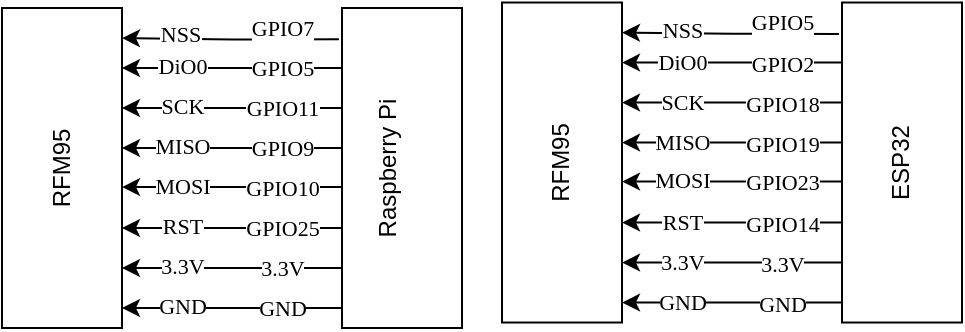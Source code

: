 <mxfile version="23.1.6" type="device">
  <diagram name="Page-1" id="qiPII4SBewuVauAu6fJj">
    <mxGraphModel dx="683" dy="372" grid="1" gridSize="10" guides="1" tooltips="1" connect="1" arrows="1" fold="1" page="1" pageScale="1" pageWidth="850" pageHeight="1100" math="0" shadow="0">
      <root>
        <mxCell id="0" />
        <mxCell id="1" parent="0" />
        <mxCell id="qSPw2UyZcMkLUlJE4IPs-8" style="edgeStyle=orthogonalEdgeStyle;rounded=0;orthogonalLoop=1;jettySize=auto;html=1;exitX=0.902;exitY=-0.026;exitDx=0;exitDy=0;exitPerimeter=0;" edge="1" parent="1" source="qSPw2UyZcMkLUlJE4IPs-20">
          <mxGeometry relative="1" as="geometry">
            <mxPoint x="306.16" y="165.88" as="sourcePoint" />
            <mxPoint x="130" y="165" as="targetPoint" />
          </mxGeometry>
        </mxCell>
        <mxCell id="qSPw2UyZcMkLUlJE4IPs-9" value="GPIO7" style="edgeLabel;html=1;align=center;verticalAlign=middle;resizable=0;points=[];fontFamily=Times New Roman;" vertex="1" connectable="0" parent="qSPw2UyZcMkLUlJE4IPs-8">
          <mxGeometry x="-0.586" y="1" relative="1" as="geometry">
            <mxPoint x="-6" y="-7" as="offset" />
          </mxGeometry>
        </mxCell>
        <mxCell id="qSPw2UyZcMkLUlJE4IPs-10" value="NSS" style="edgeLabel;html=1;align=center;verticalAlign=middle;resizable=0;points=[];fontFamily=Times New Roman;" vertex="1" connectable="0" parent="qSPw2UyZcMkLUlJE4IPs-8">
          <mxGeometry x="0.699" y="-2" relative="1" as="geometry">
            <mxPoint x="13" as="offset" />
          </mxGeometry>
        </mxCell>
        <mxCell id="qSPw2UyZcMkLUlJE4IPs-11" style="edgeStyle=orthogonalEdgeStyle;rounded=0;orthogonalLoop=1;jettySize=auto;html=1;exitX=0.75;exitY=0;exitDx=0;exitDy=0;entryX=0.75;entryY=1;entryDx=0;entryDy=0;" edge="1" parent="1">
          <mxGeometry relative="1" as="geometry">
            <mxPoint x="240" y="180" as="sourcePoint" />
            <mxPoint x="130" y="180" as="targetPoint" />
          </mxGeometry>
        </mxCell>
        <mxCell id="qSPw2UyZcMkLUlJE4IPs-12" value="DiO0" style="edgeLabel;html=1;align=center;verticalAlign=middle;resizable=0;points=[];fontFamily=Times New Roman;" vertex="1" connectable="0" parent="qSPw2UyZcMkLUlJE4IPs-11">
          <mxGeometry x="0.69" y="-1" relative="1" as="geometry">
            <mxPoint x="13" as="offset" />
          </mxGeometry>
        </mxCell>
        <mxCell id="qSPw2UyZcMkLUlJE4IPs-13" value="GPIO5" style="edgeLabel;html=1;align=center;verticalAlign=middle;resizable=0;points=[];fontFamily=Times New Roman;" vertex="1" connectable="0" parent="qSPw2UyZcMkLUlJE4IPs-11">
          <mxGeometry x="-0.758" relative="1" as="geometry">
            <mxPoint x="-17" as="offset" />
          </mxGeometry>
        </mxCell>
        <mxCell id="qSPw2UyZcMkLUlJE4IPs-20" value="&#xa;Raspberry Pi&#xa;&#xa;" style="rounded=0;whiteSpace=wrap;html=1;rotation=-90;" vertex="1" parent="1">
          <mxGeometry x="190" y="200" width="160" height="60" as="geometry" />
        </mxCell>
        <mxCell id="qSPw2UyZcMkLUlJE4IPs-23" value="RFM95" style="rounded=0;whiteSpace=wrap;html=1;rotation=-90;" vertex="1" parent="1">
          <mxGeometry x="20" y="200" width="160" height="60" as="geometry" />
        </mxCell>
        <mxCell id="qSPw2UyZcMkLUlJE4IPs-25" style="edgeStyle=orthogonalEdgeStyle;rounded=0;orthogonalLoop=1;jettySize=auto;html=1;exitX=0.75;exitY=0;exitDx=0;exitDy=0;entryX=0.75;entryY=1;entryDx=0;entryDy=0;" edge="1" parent="1">
          <mxGeometry relative="1" as="geometry">
            <mxPoint x="240" y="200" as="sourcePoint" />
            <mxPoint x="130" y="200" as="targetPoint" />
          </mxGeometry>
        </mxCell>
        <mxCell id="qSPw2UyZcMkLUlJE4IPs-26" value="SCK" style="edgeLabel;html=1;align=center;verticalAlign=middle;resizable=0;points=[];fontFamily=Times New Roman;" vertex="1" connectable="0" parent="qSPw2UyZcMkLUlJE4IPs-25">
          <mxGeometry x="0.69" y="-1" relative="1" as="geometry">
            <mxPoint x="13" as="offset" />
          </mxGeometry>
        </mxCell>
        <mxCell id="qSPw2UyZcMkLUlJE4IPs-27" value="GPIO11" style="edgeLabel;html=1;align=center;verticalAlign=middle;resizable=0;points=[];fontFamily=Times New Roman;" vertex="1" connectable="0" parent="qSPw2UyZcMkLUlJE4IPs-25">
          <mxGeometry x="-0.758" relative="1" as="geometry">
            <mxPoint x="-17" as="offset" />
          </mxGeometry>
        </mxCell>
        <mxCell id="qSPw2UyZcMkLUlJE4IPs-28" style="edgeStyle=orthogonalEdgeStyle;rounded=0;orthogonalLoop=1;jettySize=auto;html=1;exitX=0.75;exitY=0;exitDx=0;exitDy=0;entryX=0.75;entryY=1;entryDx=0;entryDy=0;" edge="1" parent="1">
          <mxGeometry relative="1" as="geometry">
            <mxPoint x="240" y="220" as="sourcePoint" />
            <mxPoint x="130" y="220" as="targetPoint" />
          </mxGeometry>
        </mxCell>
        <mxCell id="qSPw2UyZcMkLUlJE4IPs-29" value="MISO" style="edgeLabel;html=1;align=center;verticalAlign=middle;resizable=0;points=[];fontFamily=Times New Roman;" vertex="1" connectable="0" parent="qSPw2UyZcMkLUlJE4IPs-28">
          <mxGeometry x="0.69" y="-1" relative="1" as="geometry">
            <mxPoint x="13" as="offset" />
          </mxGeometry>
        </mxCell>
        <mxCell id="qSPw2UyZcMkLUlJE4IPs-30" value="GPIO9" style="edgeLabel;html=1;align=center;verticalAlign=middle;resizable=0;points=[];fontFamily=Times New Roman;" vertex="1" connectable="0" parent="qSPw2UyZcMkLUlJE4IPs-28">
          <mxGeometry x="-0.758" relative="1" as="geometry">
            <mxPoint x="-17" as="offset" />
          </mxGeometry>
        </mxCell>
        <mxCell id="qSPw2UyZcMkLUlJE4IPs-31" style="edgeStyle=orthogonalEdgeStyle;rounded=0;orthogonalLoop=1;jettySize=auto;html=1;exitX=0.75;exitY=0;exitDx=0;exitDy=0;entryX=0.75;entryY=1;entryDx=0;entryDy=0;" edge="1" parent="1">
          <mxGeometry relative="1" as="geometry">
            <mxPoint x="240" y="239.52" as="sourcePoint" />
            <mxPoint x="130" y="239.52" as="targetPoint" />
          </mxGeometry>
        </mxCell>
        <mxCell id="qSPw2UyZcMkLUlJE4IPs-32" value="MOSI" style="edgeLabel;html=1;align=center;verticalAlign=middle;resizable=0;points=[];fontFamily=Times New Roman;" vertex="1" connectable="0" parent="qSPw2UyZcMkLUlJE4IPs-31">
          <mxGeometry x="0.69" y="-1" relative="1" as="geometry">
            <mxPoint x="13" as="offset" />
          </mxGeometry>
        </mxCell>
        <mxCell id="qSPw2UyZcMkLUlJE4IPs-33" value="GPIO10" style="edgeLabel;html=1;align=center;verticalAlign=middle;resizable=0;points=[];fontFamily=Times New Roman;" vertex="1" connectable="0" parent="qSPw2UyZcMkLUlJE4IPs-31">
          <mxGeometry x="-0.758" relative="1" as="geometry">
            <mxPoint x="-17" as="offset" />
          </mxGeometry>
        </mxCell>
        <mxCell id="qSPw2UyZcMkLUlJE4IPs-34" style="edgeStyle=orthogonalEdgeStyle;rounded=0;orthogonalLoop=1;jettySize=auto;html=1;exitX=0.75;exitY=0;exitDx=0;exitDy=0;entryX=0.75;entryY=1;entryDx=0;entryDy=0;" edge="1" parent="1">
          <mxGeometry relative="1" as="geometry">
            <mxPoint x="240" y="260" as="sourcePoint" />
            <mxPoint x="130" y="260" as="targetPoint" />
          </mxGeometry>
        </mxCell>
        <mxCell id="qSPw2UyZcMkLUlJE4IPs-35" value="RST" style="edgeLabel;html=1;align=center;verticalAlign=middle;resizable=0;points=[];fontFamily=Times New Roman;" vertex="1" connectable="0" parent="qSPw2UyZcMkLUlJE4IPs-34">
          <mxGeometry x="0.69" y="-1" relative="1" as="geometry">
            <mxPoint x="13" as="offset" />
          </mxGeometry>
        </mxCell>
        <mxCell id="qSPw2UyZcMkLUlJE4IPs-36" value="GPIO25" style="edgeLabel;html=1;align=center;verticalAlign=middle;resizable=0;points=[];fontFamily=Times New Roman;" vertex="1" connectable="0" parent="qSPw2UyZcMkLUlJE4IPs-34">
          <mxGeometry x="-0.758" relative="1" as="geometry">
            <mxPoint x="-17" as="offset" />
          </mxGeometry>
        </mxCell>
        <mxCell id="qSPw2UyZcMkLUlJE4IPs-37" style="edgeStyle=orthogonalEdgeStyle;rounded=0;orthogonalLoop=1;jettySize=auto;html=1;exitX=0.75;exitY=0;exitDx=0;exitDy=0;entryX=0.75;entryY=1;entryDx=0;entryDy=0;" edge="1" parent="1">
          <mxGeometry relative="1" as="geometry">
            <mxPoint x="240" y="280" as="sourcePoint" />
            <mxPoint x="130" y="280" as="targetPoint" />
          </mxGeometry>
        </mxCell>
        <mxCell id="qSPw2UyZcMkLUlJE4IPs-38" value="3.3V" style="edgeLabel;html=1;align=center;verticalAlign=middle;resizable=0;points=[];fontFamily=Times New Roman;" vertex="1" connectable="0" parent="qSPw2UyZcMkLUlJE4IPs-37">
          <mxGeometry x="0.69" y="-1" relative="1" as="geometry">
            <mxPoint x="13" as="offset" />
          </mxGeometry>
        </mxCell>
        <mxCell id="qSPw2UyZcMkLUlJE4IPs-39" value="3.3V" style="edgeLabel;html=1;align=center;verticalAlign=middle;resizable=0;points=[];fontFamily=Times New Roman;" vertex="1" connectable="0" parent="qSPw2UyZcMkLUlJE4IPs-37">
          <mxGeometry x="-0.758" relative="1" as="geometry">
            <mxPoint x="-17" as="offset" />
          </mxGeometry>
        </mxCell>
        <mxCell id="qSPw2UyZcMkLUlJE4IPs-40" style="edgeStyle=orthogonalEdgeStyle;rounded=0;orthogonalLoop=1;jettySize=auto;html=1;exitX=0.75;exitY=0;exitDx=0;exitDy=0;entryX=0.75;entryY=1;entryDx=0;entryDy=0;" edge="1" parent="1">
          <mxGeometry relative="1" as="geometry">
            <mxPoint x="240" y="300" as="sourcePoint" />
            <mxPoint x="130" y="300" as="targetPoint" />
          </mxGeometry>
        </mxCell>
        <mxCell id="qSPw2UyZcMkLUlJE4IPs-41" value="GND" style="edgeLabel;html=1;align=center;verticalAlign=middle;resizable=0;points=[];fontFamily=Times New Roman;" vertex="1" connectable="0" parent="qSPw2UyZcMkLUlJE4IPs-40">
          <mxGeometry x="0.69" y="-1" relative="1" as="geometry">
            <mxPoint x="13" as="offset" />
          </mxGeometry>
        </mxCell>
        <mxCell id="qSPw2UyZcMkLUlJE4IPs-42" value="GND" style="edgeLabel;html=1;align=center;verticalAlign=middle;resizable=0;points=[];fontFamily=Times New Roman;" vertex="1" connectable="0" parent="qSPw2UyZcMkLUlJE4IPs-40">
          <mxGeometry x="-0.758" relative="1" as="geometry">
            <mxPoint x="-17" as="offset" />
          </mxGeometry>
        </mxCell>
        <mxCell id="qSPw2UyZcMkLUlJE4IPs-87" style="edgeStyle=orthogonalEdgeStyle;rounded=0;orthogonalLoop=1;jettySize=auto;html=1;exitX=0.902;exitY=-0.026;exitDx=0;exitDy=0;exitPerimeter=0;" edge="1" parent="1" source="qSPw2UyZcMkLUlJE4IPs-93">
          <mxGeometry relative="1" as="geometry">
            <mxPoint x="556.16" y="163.14" as="sourcePoint" />
            <mxPoint x="380" y="162.26" as="targetPoint" />
          </mxGeometry>
        </mxCell>
        <mxCell id="qSPw2UyZcMkLUlJE4IPs-88" value="GPIO5" style="edgeLabel;html=1;align=center;verticalAlign=middle;resizable=0;points=[];fontFamily=Times New Roman;" vertex="1" connectable="0" parent="qSPw2UyZcMkLUlJE4IPs-87">
          <mxGeometry x="-0.586" y="1" relative="1" as="geometry">
            <mxPoint x="-6" y="-7" as="offset" />
          </mxGeometry>
        </mxCell>
        <mxCell id="qSPw2UyZcMkLUlJE4IPs-89" value="NSS" style="edgeLabel;html=1;align=center;verticalAlign=middle;resizable=0;points=[];fontFamily=Times New Roman;" vertex="1" connectable="0" parent="qSPw2UyZcMkLUlJE4IPs-87">
          <mxGeometry x="0.699" y="-2" relative="1" as="geometry">
            <mxPoint x="13" as="offset" />
          </mxGeometry>
        </mxCell>
        <mxCell id="qSPw2UyZcMkLUlJE4IPs-90" style="edgeStyle=orthogonalEdgeStyle;rounded=0;orthogonalLoop=1;jettySize=auto;html=1;exitX=0.75;exitY=0;exitDx=0;exitDy=0;entryX=0.75;entryY=1;entryDx=0;entryDy=0;" edge="1" parent="1">
          <mxGeometry relative="1" as="geometry">
            <mxPoint x="490" y="177.26" as="sourcePoint" />
            <mxPoint x="380" y="177.26" as="targetPoint" />
          </mxGeometry>
        </mxCell>
        <mxCell id="qSPw2UyZcMkLUlJE4IPs-91" value="DiO0" style="edgeLabel;html=1;align=center;verticalAlign=middle;resizable=0;points=[];fontFamily=Times New Roman;" vertex="1" connectable="0" parent="qSPw2UyZcMkLUlJE4IPs-90">
          <mxGeometry x="0.69" y="-1" relative="1" as="geometry">
            <mxPoint x="13" as="offset" />
          </mxGeometry>
        </mxCell>
        <mxCell id="qSPw2UyZcMkLUlJE4IPs-92" value="GPIO2" style="edgeLabel;html=1;align=center;verticalAlign=middle;resizable=0;points=[];fontFamily=Times New Roman;" vertex="1" connectable="0" parent="qSPw2UyZcMkLUlJE4IPs-90">
          <mxGeometry x="-0.758" relative="1" as="geometry">
            <mxPoint x="-17" as="offset" />
          </mxGeometry>
        </mxCell>
        <mxCell id="qSPw2UyZcMkLUlJE4IPs-93" value="ESP32" style="rounded=0;whiteSpace=wrap;html=1;rotation=-90;" vertex="1" parent="1">
          <mxGeometry x="440" y="197.26" width="160" height="60" as="geometry" />
        </mxCell>
        <mxCell id="qSPw2UyZcMkLUlJE4IPs-94" value="RFM95" style="rounded=0;whiteSpace=wrap;html=1;rotation=-90;" vertex="1" parent="1">
          <mxGeometry x="270" y="197.26" width="160" height="60" as="geometry" />
        </mxCell>
        <mxCell id="qSPw2UyZcMkLUlJE4IPs-95" style="edgeStyle=orthogonalEdgeStyle;rounded=0;orthogonalLoop=1;jettySize=auto;html=1;exitX=0.75;exitY=0;exitDx=0;exitDy=0;entryX=0.75;entryY=1;entryDx=0;entryDy=0;" edge="1" parent="1">
          <mxGeometry relative="1" as="geometry">
            <mxPoint x="490" y="197.26" as="sourcePoint" />
            <mxPoint x="380" y="197.26" as="targetPoint" />
          </mxGeometry>
        </mxCell>
        <mxCell id="qSPw2UyZcMkLUlJE4IPs-96" value="SCK" style="edgeLabel;html=1;align=center;verticalAlign=middle;resizable=0;points=[];fontFamily=Times New Roman;" vertex="1" connectable="0" parent="qSPw2UyZcMkLUlJE4IPs-95">
          <mxGeometry x="0.69" y="-1" relative="1" as="geometry">
            <mxPoint x="13" as="offset" />
          </mxGeometry>
        </mxCell>
        <mxCell id="qSPw2UyZcMkLUlJE4IPs-97" value="GPIO18" style="edgeLabel;html=1;align=center;verticalAlign=middle;resizable=0;points=[];fontFamily=Times New Roman;" vertex="1" connectable="0" parent="qSPw2UyZcMkLUlJE4IPs-95">
          <mxGeometry x="-0.758" relative="1" as="geometry">
            <mxPoint x="-17" as="offset" />
          </mxGeometry>
        </mxCell>
        <mxCell id="qSPw2UyZcMkLUlJE4IPs-98" style="edgeStyle=orthogonalEdgeStyle;rounded=0;orthogonalLoop=1;jettySize=auto;html=1;exitX=0.75;exitY=0;exitDx=0;exitDy=0;entryX=0.75;entryY=1;entryDx=0;entryDy=0;" edge="1" parent="1">
          <mxGeometry relative="1" as="geometry">
            <mxPoint x="490" y="217.26" as="sourcePoint" />
            <mxPoint x="380" y="217.26" as="targetPoint" />
          </mxGeometry>
        </mxCell>
        <mxCell id="qSPw2UyZcMkLUlJE4IPs-99" value="MISO" style="edgeLabel;html=1;align=center;verticalAlign=middle;resizable=0;points=[];fontFamily=Times New Roman;" vertex="1" connectable="0" parent="qSPw2UyZcMkLUlJE4IPs-98">
          <mxGeometry x="0.69" y="-1" relative="1" as="geometry">
            <mxPoint x="13" as="offset" />
          </mxGeometry>
        </mxCell>
        <mxCell id="qSPw2UyZcMkLUlJE4IPs-100" value="GPIO19" style="edgeLabel;html=1;align=center;verticalAlign=middle;resizable=0;points=[];fontFamily=Times New Roman;" vertex="1" connectable="0" parent="qSPw2UyZcMkLUlJE4IPs-98">
          <mxGeometry x="-0.758" relative="1" as="geometry">
            <mxPoint x="-17" as="offset" />
          </mxGeometry>
        </mxCell>
        <mxCell id="qSPw2UyZcMkLUlJE4IPs-101" style="edgeStyle=orthogonalEdgeStyle;rounded=0;orthogonalLoop=1;jettySize=auto;html=1;exitX=0.75;exitY=0;exitDx=0;exitDy=0;entryX=0.75;entryY=1;entryDx=0;entryDy=0;" edge="1" parent="1">
          <mxGeometry relative="1" as="geometry">
            <mxPoint x="490" y="236.78" as="sourcePoint" />
            <mxPoint x="380" y="236.78" as="targetPoint" />
          </mxGeometry>
        </mxCell>
        <mxCell id="qSPw2UyZcMkLUlJE4IPs-102" value="MOSI" style="edgeLabel;html=1;align=center;verticalAlign=middle;resizable=0;points=[];fontFamily=Times New Roman;" vertex="1" connectable="0" parent="qSPw2UyZcMkLUlJE4IPs-101">
          <mxGeometry x="0.69" y="-1" relative="1" as="geometry">
            <mxPoint x="13" as="offset" />
          </mxGeometry>
        </mxCell>
        <mxCell id="qSPw2UyZcMkLUlJE4IPs-103" value="GPIO23" style="edgeLabel;html=1;align=center;verticalAlign=middle;resizable=0;points=[];fontFamily=Times New Roman;" vertex="1" connectable="0" parent="qSPw2UyZcMkLUlJE4IPs-101">
          <mxGeometry x="-0.758" relative="1" as="geometry">
            <mxPoint x="-17" as="offset" />
          </mxGeometry>
        </mxCell>
        <mxCell id="qSPw2UyZcMkLUlJE4IPs-104" style="edgeStyle=orthogonalEdgeStyle;rounded=0;orthogonalLoop=1;jettySize=auto;html=1;exitX=0.75;exitY=0;exitDx=0;exitDy=0;entryX=0.75;entryY=1;entryDx=0;entryDy=0;" edge="1" parent="1">
          <mxGeometry relative="1" as="geometry">
            <mxPoint x="490" y="257.26" as="sourcePoint" />
            <mxPoint x="380" y="257.26" as="targetPoint" />
          </mxGeometry>
        </mxCell>
        <mxCell id="qSPw2UyZcMkLUlJE4IPs-105" value="RST" style="edgeLabel;html=1;align=center;verticalAlign=middle;resizable=0;points=[];fontFamily=Times New Roman;" vertex="1" connectable="0" parent="qSPw2UyZcMkLUlJE4IPs-104">
          <mxGeometry x="0.69" y="-1" relative="1" as="geometry">
            <mxPoint x="13" as="offset" />
          </mxGeometry>
        </mxCell>
        <mxCell id="qSPw2UyZcMkLUlJE4IPs-106" value="GPIO14" style="edgeLabel;html=1;align=center;verticalAlign=middle;resizable=0;points=[];fontFamily=Times New Roman;" vertex="1" connectable="0" parent="qSPw2UyZcMkLUlJE4IPs-104">
          <mxGeometry x="-0.758" relative="1" as="geometry">
            <mxPoint x="-17" as="offset" />
          </mxGeometry>
        </mxCell>
        <mxCell id="qSPw2UyZcMkLUlJE4IPs-107" style="edgeStyle=orthogonalEdgeStyle;rounded=0;orthogonalLoop=1;jettySize=auto;html=1;exitX=0.75;exitY=0;exitDx=0;exitDy=0;entryX=0.75;entryY=1;entryDx=0;entryDy=0;" edge="1" parent="1">
          <mxGeometry relative="1" as="geometry">
            <mxPoint x="490" y="277.26" as="sourcePoint" />
            <mxPoint x="380" y="277.26" as="targetPoint" />
          </mxGeometry>
        </mxCell>
        <mxCell id="qSPw2UyZcMkLUlJE4IPs-108" value="3.3V" style="edgeLabel;html=1;align=center;verticalAlign=middle;resizable=0;points=[];fontFamily=Times New Roman;" vertex="1" connectable="0" parent="qSPw2UyZcMkLUlJE4IPs-107">
          <mxGeometry x="0.69" y="-1" relative="1" as="geometry">
            <mxPoint x="13" as="offset" />
          </mxGeometry>
        </mxCell>
        <mxCell id="qSPw2UyZcMkLUlJE4IPs-109" value="3.3V" style="edgeLabel;html=1;align=center;verticalAlign=middle;resizable=0;points=[];fontFamily=Times New Roman;" vertex="1" connectable="0" parent="qSPw2UyZcMkLUlJE4IPs-107">
          <mxGeometry x="-0.758" relative="1" as="geometry">
            <mxPoint x="-17" as="offset" />
          </mxGeometry>
        </mxCell>
        <mxCell id="qSPw2UyZcMkLUlJE4IPs-110" style="edgeStyle=orthogonalEdgeStyle;rounded=0;orthogonalLoop=1;jettySize=auto;html=1;exitX=0.75;exitY=0;exitDx=0;exitDy=0;entryX=0.75;entryY=1;entryDx=0;entryDy=0;" edge="1" parent="1">
          <mxGeometry relative="1" as="geometry">
            <mxPoint x="490" y="297.26" as="sourcePoint" />
            <mxPoint x="380" y="297.26" as="targetPoint" />
          </mxGeometry>
        </mxCell>
        <mxCell id="qSPw2UyZcMkLUlJE4IPs-111" value="GND" style="edgeLabel;html=1;align=center;verticalAlign=middle;resizable=0;points=[];fontFamily=Times New Roman;" vertex="1" connectable="0" parent="qSPw2UyZcMkLUlJE4IPs-110">
          <mxGeometry x="0.69" y="-1" relative="1" as="geometry">
            <mxPoint x="13" as="offset" />
          </mxGeometry>
        </mxCell>
        <mxCell id="qSPw2UyZcMkLUlJE4IPs-112" value="GND" style="edgeLabel;html=1;align=center;verticalAlign=middle;resizable=0;points=[];fontFamily=Times New Roman;" vertex="1" connectable="0" parent="qSPw2UyZcMkLUlJE4IPs-110">
          <mxGeometry x="-0.758" relative="1" as="geometry">
            <mxPoint x="-17" as="offset" />
          </mxGeometry>
        </mxCell>
      </root>
    </mxGraphModel>
  </diagram>
</mxfile>
